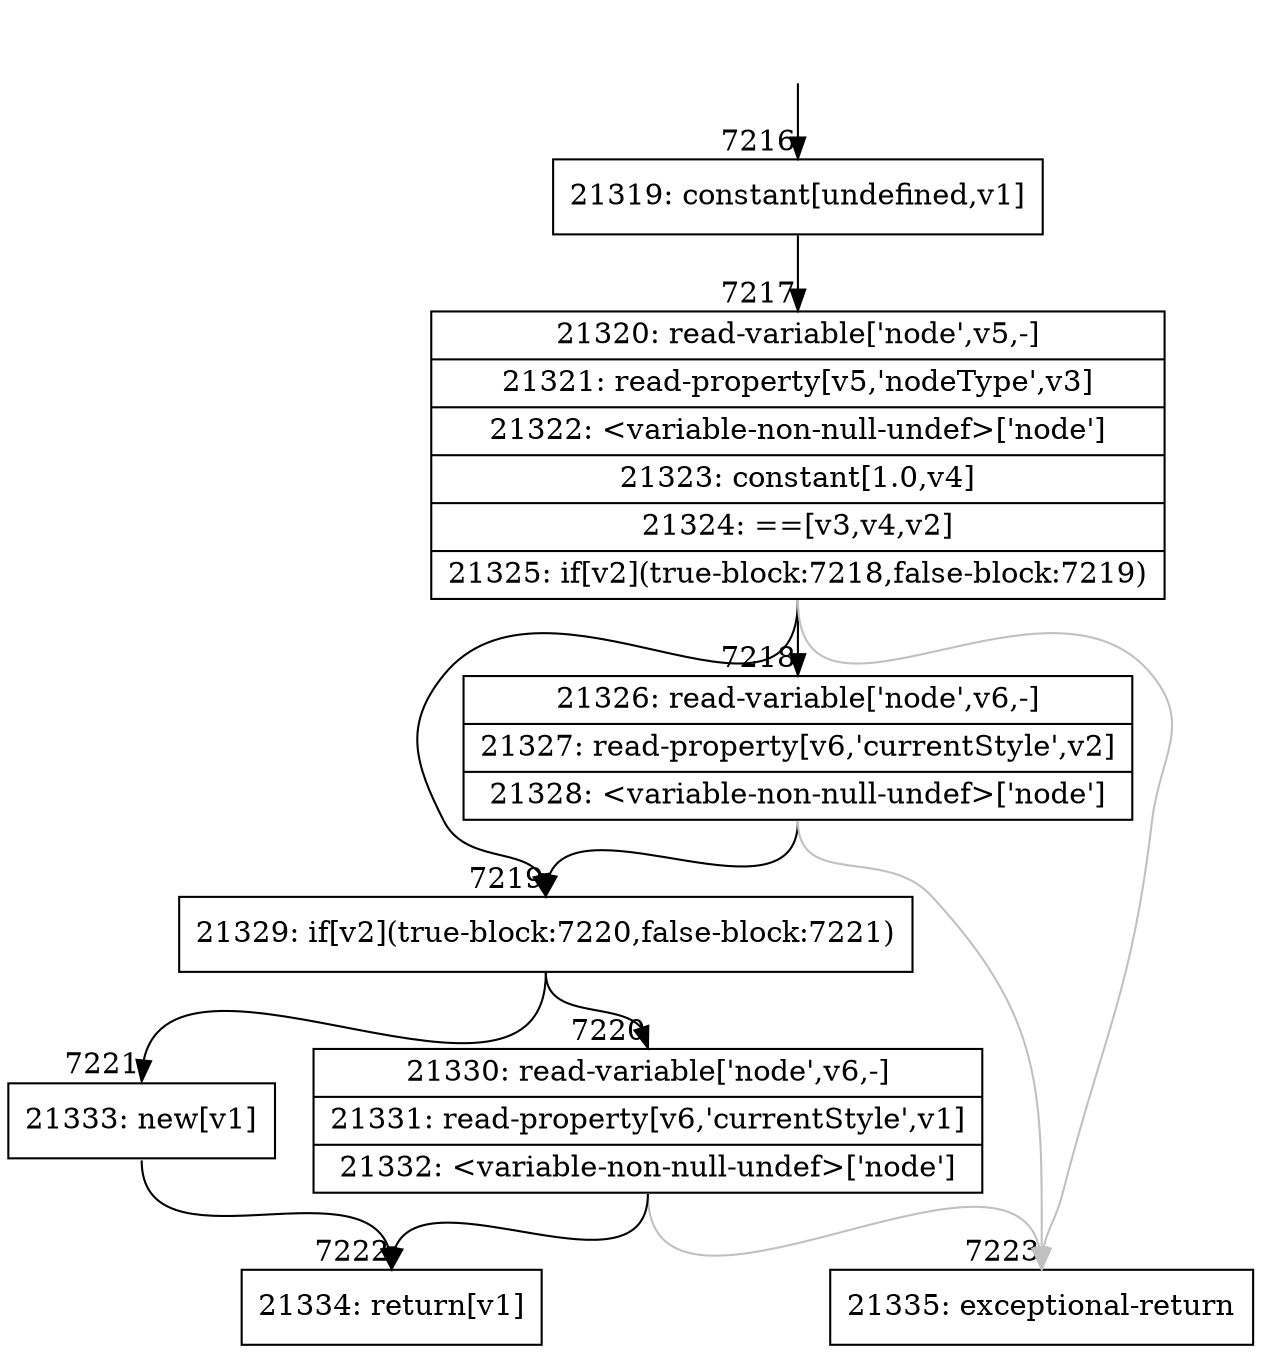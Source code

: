 digraph {
rankdir="TD"
BB_entry500[shape=none,label=""];
BB_entry500 -> BB7216 [tailport=s, headport=n, headlabel="    7216"]
BB7216 [shape=record label="{21319: constant[undefined,v1]}" ] 
BB7216 -> BB7217 [tailport=s, headport=n, headlabel="      7217"]
BB7217 [shape=record label="{21320: read-variable['node',v5,-]|21321: read-property[v5,'nodeType',v3]|21322: \<variable-non-null-undef\>['node']|21323: constant[1.0,v4]|21324: ==[v3,v4,v2]|21325: if[v2](true-block:7218,false-block:7219)}" ] 
BB7217 -> BB7219 [tailport=s, headport=n, headlabel="      7219"]
BB7217 -> BB7218 [tailport=s, headport=n, headlabel="      7218"]
BB7217 -> BB7223 [tailport=s, headport=n, color=gray, headlabel="      7223"]
BB7218 [shape=record label="{21326: read-variable['node',v6,-]|21327: read-property[v6,'currentStyle',v2]|21328: \<variable-non-null-undef\>['node']}" ] 
BB7218 -> BB7219 [tailport=s, headport=n]
BB7218 -> BB7223 [tailport=s, headport=n, color=gray]
BB7219 [shape=record label="{21329: if[v2](true-block:7220,false-block:7221)}" ] 
BB7219 -> BB7220 [tailport=s, headport=n, headlabel="      7220"]
BB7219 -> BB7221 [tailport=s, headport=n, headlabel="      7221"]
BB7220 [shape=record label="{21330: read-variable['node',v6,-]|21331: read-property[v6,'currentStyle',v1]|21332: \<variable-non-null-undef\>['node']}" ] 
BB7220 -> BB7222 [tailport=s, headport=n, headlabel="      7222"]
BB7220 -> BB7223 [tailport=s, headport=n, color=gray]
BB7221 [shape=record label="{21333: new[v1]}" ] 
BB7221 -> BB7222 [tailport=s, headport=n]
BB7222 [shape=record label="{21334: return[v1]}" ] 
BB7223 [shape=record label="{21335: exceptional-return}" ] 
//#$~ 10086
}
